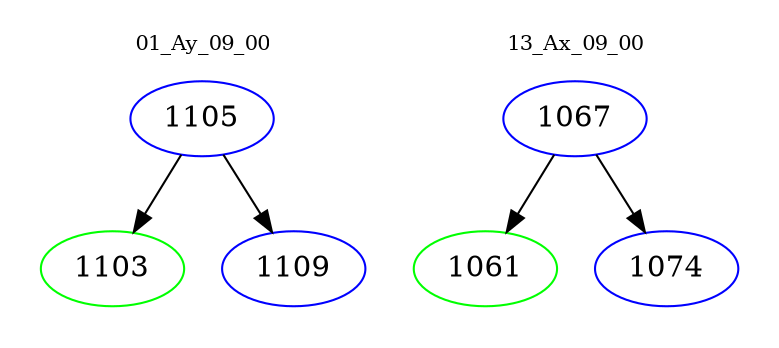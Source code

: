digraph{
subgraph cluster_0 {
color = white
label = "01_Ay_09_00";
fontsize=10;
T0_1105 [label="1105", color="blue"]
T0_1105 -> T0_1103 [color="black"]
T0_1103 [label="1103", color="green"]
T0_1105 -> T0_1109 [color="black"]
T0_1109 [label="1109", color="blue"]
}
subgraph cluster_1 {
color = white
label = "13_Ax_09_00";
fontsize=10;
T1_1067 [label="1067", color="blue"]
T1_1067 -> T1_1061 [color="black"]
T1_1061 [label="1061", color="green"]
T1_1067 -> T1_1074 [color="black"]
T1_1074 [label="1074", color="blue"]
}
}
